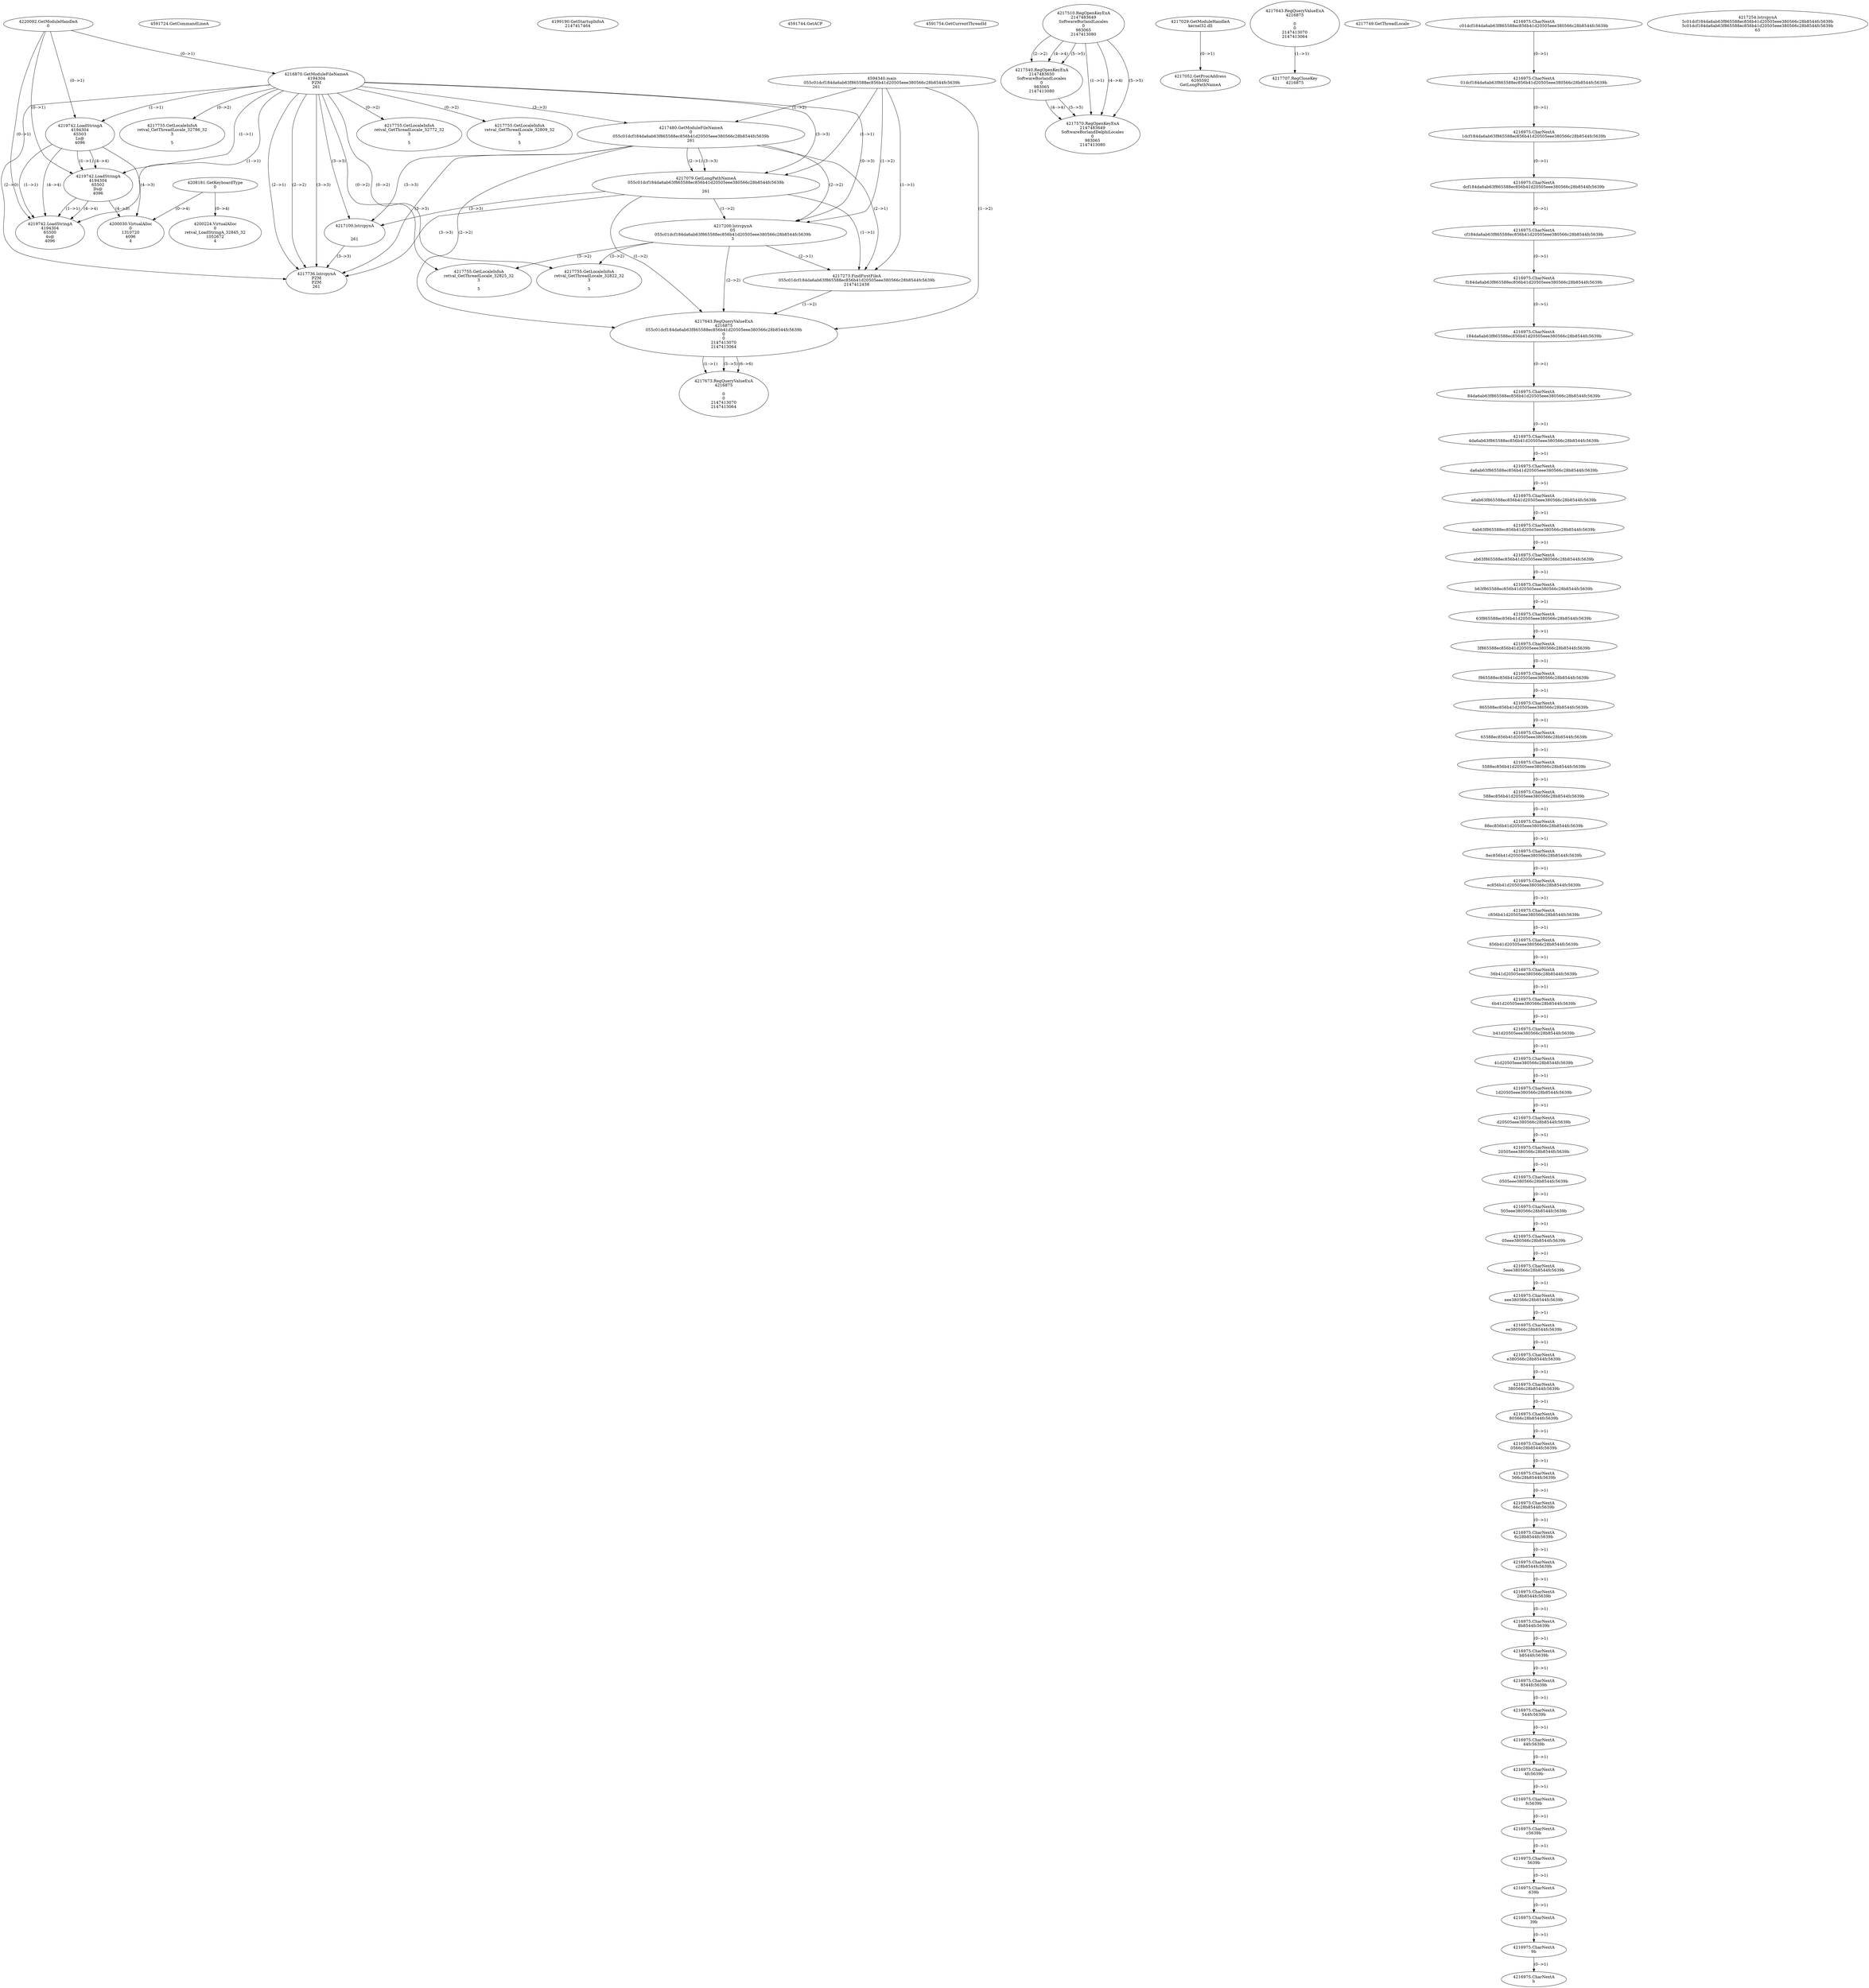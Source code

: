 // Global SCDG with merge call
digraph {
	0 [label="4594340.main
055c01dcf184da6ab63f865588ec856b41d20505eee380566c28b8544fc5639b"]
	1 [label="4220092.GetModuleHandleA
0"]
	2 [label="4208181.GetKeyboardType
0"]
	3 [label="4591724.GetCommandLineA
"]
	4 [label="4199190.GetStartupInfoA
2147417464"]
	5 [label="4591744.GetACP
"]
	6 [label="4591754.GetCurrentThreadId
"]
	7 [label="4216870.GetModuleFileNameA
4194304
PZM
261"]
	1 -> 7 [label="(0-->1)"]
	8 [label="4217480.GetModuleFileNameA
0
055c01dcf184da6ab63f865588ec856b41d20505eee380566c28b8544fc5639b
261"]
	0 -> 8 [label="(1-->2)"]
	7 -> 8 [label="(3-->3)"]
	9 [label="4217510.RegOpenKeyExA
2147483649
Software\Borland\Locales
0
983065
2147413080"]
	10 [label="4217540.RegOpenKeyExA
2147483650
Software\Borland\Locales
0
983065
2147413080"]
	9 -> 10 [label="(2-->2)"]
	9 -> 10 [label="(4-->4)"]
	9 -> 10 [label="(5-->5)"]
	11 [label="4217570.RegOpenKeyExA
2147483649
Software\Borland\Delphi\Locales
0
983065
2147413080"]
	9 -> 11 [label="(1-->1)"]
	9 -> 11 [label="(4-->4)"]
	10 -> 11 [label="(4-->4)"]
	9 -> 11 [label="(5-->5)"]
	10 -> 11 [label="(5-->5)"]
	12 [label="4217029.GetModuleHandleA
kernel32.dll"]
	13 [label="4217052.GetProcAddress
6295592
GetLongPathNameA"]
	12 -> 13 [label="(0-->1)"]
	14 [label="4217079.GetLongPathNameA
055c01dcf184da6ab63f865588ec856b41d20505eee380566c28b8544fc5639b

261"]
	0 -> 14 [label="(1-->1)"]
	8 -> 14 [label="(2-->1)"]
	7 -> 14 [label="(3-->3)"]
	8 -> 14 [label="(3-->3)"]
	15 [label="4217100.lstrcpynA


261"]
	7 -> 15 [label="(3-->3)"]
	8 -> 15 [label="(3-->3)"]
	14 -> 15 [label="(3-->3)"]
	16 [label="4217643.RegQueryValueExA
4216875

0
0
2147413070
2147413064"]
	17 [label="4217707.RegCloseKey
4216875"]
	16 -> 17 [label="(1-->1)"]
	18 [label="4217736.lstrcpynA
PZM
PZM
261"]
	7 -> 18 [label="(2-->1)"]
	7 -> 18 [label="(2-->2)"]
	7 -> 18 [label="(3-->3)"]
	8 -> 18 [label="(3-->3)"]
	14 -> 18 [label="(3-->3)"]
	15 -> 18 [label="(3-->3)"]
	7 -> 18 [label="(2-->0)"]
	19 [label="4217749.GetThreadLocale
"]
	20 [label="4217755.GetLocaleInfoA
retval_GetThreadLocale_32786_32
3

5"]
	7 -> 20 [label="(0-->2)"]
	21 [label="4219742.LoadStringA
4194304
65503
Ls@
4096"]
	1 -> 21 [label="(0-->1)"]
	7 -> 21 [label="(1-->1)"]
	22 [label="4217200.lstrcpynA
05
055c01dcf184da6ab63f865588ec856b41d20505eee380566c28b8544fc5639b
3"]
	0 -> 22 [label="(1-->2)"]
	8 -> 22 [label="(2-->2)"]
	14 -> 22 [label="(1-->2)"]
	7 -> 22 [label="(0-->3)"]
	23 [label="4216975.CharNextA
c01dcf184da6ab63f865588ec856b41d20505eee380566c28b8544fc5639b"]
	24 [label="4216975.CharNextA
01dcf184da6ab63f865588ec856b41d20505eee380566c28b8544fc5639b"]
	23 -> 24 [label="(0-->1)"]
	25 [label="4216975.CharNextA
1dcf184da6ab63f865588ec856b41d20505eee380566c28b8544fc5639b"]
	24 -> 25 [label="(0-->1)"]
	26 [label="4216975.CharNextA
dcf184da6ab63f865588ec856b41d20505eee380566c28b8544fc5639b"]
	25 -> 26 [label="(0-->1)"]
	27 [label="4216975.CharNextA
cf184da6ab63f865588ec856b41d20505eee380566c28b8544fc5639b"]
	26 -> 27 [label="(0-->1)"]
	28 [label="4216975.CharNextA
f184da6ab63f865588ec856b41d20505eee380566c28b8544fc5639b"]
	27 -> 28 [label="(0-->1)"]
	29 [label="4216975.CharNextA
184da6ab63f865588ec856b41d20505eee380566c28b8544fc5639b"]
	28 -> 29 [label="(0-->1)"]
	30 [label="4216975.CharNextA
84da6ab63f865588ec856b41d20505eee380566c28b8544fc5639b"]
	29 -> 30 [label="(0-->1)"]
	31 [label="4216975.CharNextA
4da6ab63f865588ec856b41d20505eee380566c28b8544fc5639b"]
	30 -> 31 [label="(0-->1)"]
	32 [label="4216975.CharNextA
da6ab63f865588ec856b41d20505eee380566c28b8544fc5639b"]
	31 -> 32 [label="(0-->1)"]
	33 [label="4216975.CharNextA
a6ab63f865588ec856b41d20505eee380566c28b8544fc5639b"]
	32 -> 33 [label="(0-->1)"]
	34 [label="4216975.CharNextA
6ab63f865588ec856b41d20505eee380566c28b8544fc5639b"]
	33 -> 34 [label="(0-->1)"]
	35 [label="4216975.CharNextA
ab63f865588ec856b41d20505eee380566c28b8544fc5639b"]
	34 -> 35 [label="(0-->1)"]
	36 [label="4216975.CharNextA
b63f865588ec856b41d20505eee380566c28b8544fc5639b"]
	35 -> 36 [label="(0-->1)"]
	37 [label="4216975.CharNextA
63f865588ec856b41d20505eee380566c28b8544fc5639b"]
	36 -> 37 [label="(0-->1)"]
	38 [label="4216975.CharNextA
3f865588ec856b41d20505eee380566c28b8544fc5639b"]
	37 -> 38 [label="(0-->1)"]
	39 [label="4216975.CharNextA
f865588ec856b41d20505eee380566c28b8544fc5639b"]
	38 -> 39 [label="(0-->1)"]
	40 [label="4216975.CharNextA
865588ec856b41d20505eee380566c28b8544fc5639b"]
	39 -> 40 [label="(0-->1)"]
	41 [label="4216975.CharNextA
65588ec856b41d20505eee380566c28b8544fc5639b"]
	40 -> 41 [label="(0-->1)"]
	42 [label="4216975.CharNextA
5588ec856b41d20505eee380566c28b8544fc5639b"]
	41 -> 42 [label="(0-->1)"]
	43 [label="4216975.CharNextA
588ec856b41d20505eee380566c28b8544fc5639b"]
	42 -> 43 [label="(0-->1)"]
	44 [label="4216975.CharNextA
88ec856b41d20505eee380566c28b8544fc5639b"]
	43 -> 44 [label="(0-->1)"]
	45 [label="4216975.CharNextA
8ec856b41d20505eee380566c28b8544fc5639b"]
	44 -> 45 [label="(0-->1)"]
	46 [label="4216975.CharNextA
ec856b41d20505eee380566c28b8544fc5639b"]
	45 -> 46 [label="(0-->1)"]
	47 [label="4216975.CharNextA
c856b41d20505eee380566c28b8544fc5639b"]
	46 -> 47 [label="(0-->1)"]
	48 [label="4216975.CharNextA
856b41d20505eee380566c28b8544fc5639b"]
	47 -> 48 [label="(0-->1)"]
	49 [label="4216975.CharNextA
56b41d20505eee380566c28b8544fc5639b"]
	48 -> 49 [label="(0-->1)"]
	50 [label="4216975.CharNextA
6b41d20505eee380566c28b8544fc5639b"]
	49 -> 50 [label="(0-->1)"]
	51 [label="4216975.CharNextA
b41d20505eee380566c28b8544fc5639b"]
	50 -> 51 [label="(0-->1)"]
	52 [label="4216975.CharNextA
41d20505eee380566c28b8544fc5639b"]
	51 -> 52 [label="(0-->1)"]
	53 [label="4216975.CharNextA
1d20505eee380566c28b8544fc5639b"]
	52 -> 53 [label="(0-->1)"]
	54 [label="4216975.CharNextA
d20505eee380566c28b8544fc5639b"]
	53 -> 54 [label="(0-->1)"]
	55 [label="4216975.CharNextA
20505eee380566c28b8544fc5639b"]
	54 -> 55 [label="(0-->1)"]
	56 [label="4216975.CharNextA
0505eee380566c28b8544fc5639b"]
	55 -> 56 [label="(0-->1)"]
	57 [label="4216975.CharNextA
505eee380566c28b8544fc5639b"]
	56 -> 57 [label="(0-->1)"]
	58 [label="4216975.CharNextA
05eee380566c28b8544fc5639b"]
	57 -> 58 [label="(0-->1)"]
	59 [label="4216975.CharNextA
5eee380566c28b8544fc5639b"]
	58 -> 59 [label="(0-->1)"]
	60 [label="4216975.CharNextA
eee380566c28b8544fc5639b"]
	59 -> 60 [label="(0-->1)"]
	61 [label="4216975.CharNextA
ee380566c28b8544fc5639b"]
	60 -> 61 [label="(0-->1)"]
	62 [label="4216975.CharNextA
e380566c28b8544fc5639b"]
	61 -> 62 [label="(0-->1)"]
	63 [label="4216975.CharNextA
380566c28b8544fc5639b"]
	62 -> 63 [label="(0-->1)"]
	64 [label="4216975.CharNextA
80566c28b8544fc5639b"]
	63 -> 64 [label="(0-->1)"]
	65 [label="4216975.CharNextA
0566c28b8544fc5639b"]
	64 -> 65 [label="(0-->1)"]
	66 [label="4216975.CharNextA
566c28b8544fc5639b"]
	65 -> 66 [label="(0-->1)"]
	67 [label="4216975.CharNextA
66c28b8544fc5639b"]
	66 -> 67 [label="(0-->1)"]
	68 [label="4216975.CharNextA
6c28b8544fc5639b"]
	67 -> 68 [label="(0-->1)"]
	69 [label="4216975.CharNextA
c28b8544fc5639b"]
	68 -> 69 [label="(0-->1)"]
	70 [label="4216975.CharNextA
28b8544fc5639b"]
	69 -> 70 [label="(0-->1)"]
	71 [label="4216975.CharNextA
8b8544fc5639b"]
	70 -> 71 [label="(0-->1)"]
	72 [label="4216975.CharNextA
b8544fc5639b"]
	71 -> 72 [label="(0-->1)"]
	73 [label="4216975.CharNextA
8544fc5639b"]
	72 -> 73 [label="(0-->1)"]
	74 [label="4216975.CharNextA
544fc5639b"]
	73 -> 74 [label="(0-->1)"]
	75 [label="4216975.CharNextA
44fc5639b"]
	74 -> 75 [label="(0-->1)"]
	76 [label="4216975.CharNextA
4fc5639b"]
	75 -> 76 [label="(0-->1)"]
	77 [label="4216975.CharNextA
fc5639b"]
	76 -> 77 [label="(0-->1)"]
	78 [label="4216975.CharNextA
c5639b"]
	77 -> 78 [label="(0-->1)"]
	79 [label="4216975.CharNextA
5639b"]
	78 -> 79 [label="(0-->1)"]
	80 [label="4216975.CharNextA
639b"]
	79 -> 80 [label="(0-->1)"]
	81 [label="4216975.CharNextA
39b"]
	80 -> 81 [label="(0-->1)"]
	82 [label="4216975.CharNextA
9b"]
	81 -> 82 [label="(0-->1)"]
	83 [label="4216975.CharNextA
b"]
	82 -> 83 [label="(0-->1)"]
	84 [label="4217254.lstrcpynA
5c01dcf184da6ab63f865588ec856b41d20505eee380566c28b8544fc5639b
5c01dcf184da6ab63f865588ec856b41d20505eee380566c28b8544fc5639b
63"]
	85 [label="4217273.FindFirstFileA
055c01dcf184da6ab63f865588ec856b41d20505eee380566c28b8544fc5639b
2147412438"]
	0 -> 85 [label="(1-->1)"]
	8 -> 85 [label="(2-->1)"]
	14 -> 85 [label="(1-->1)"]
	22 -> 85 [label="(2-->1)"]
	86 [label="4217643.RegQueryValueExA
4216875
055c01dcf184da6ab63f865588ec856b41d20505eee380566c28b8544fc5639b
0
0
2147413070
2147413064"]
	0 -> 86 [label="(1-->2)"]
	8 -> 86 [label="(2-->2)"]
	14 -> 86 [label="(1-->2)"]
	22 -> 86 [label="(2-->2)"]
	85 -> 86 [label="(1-->2)"]
	87 [label="4217673.RegQueryValueExA
4216875

0
0
2147413070
2147413064"]
	86 -> 87 [label="(1-->1)"]
	86 -> 87 [label="(5-->5)"]
	86 -> 87 [label="(6-->6)"]
	88 [label="4217755.GetLocaleInfoA
retval_GetThreadLocale_32822_32
3

5"]
	7 -> 88 [label="(0-->2)"]
	22 -> 88 [label="(3-->2)"]
	89 [label="4219742.LoadStringA
4194304
65502
Ds@
4096"]
	1 -> 89 [label="(0-->1)"]
	7 -> 89 [label="(1-->1)"]
	21 -> 89 [label="(1-->1)"]
	21 -> 89 [label="(4-->4)"]
	90 [label="4200030.VirtualAlloc
0
1310720
4096
4"]
	21 -> 90 [label="(4-->3)"]
	89 -> 90 [label="(4-->3)"]
	2 -> 90 [label="(0-->4)"]
	91 [label="4217755.GetLocaleInfoA
retval_GetThreadLocale_32825_32
3

5"]
	7 -> 91 [label="(0-->2)"]
	22 -> 91 [label="(3-->2)"]
	92 [label="4200224.VirtualAlloc
0
retval_LoadStringA_32845_32
1052672
4"]
	2 -> 92 [label="(0-->4)"]
	93 [label="4217755.GetLocaleInfoA
retval_GetThreadLocale_32772_32
3

5"]
	7 -> 93 [label="(0-->2)"]
	94 [label="4219742.LoadStringA
4194304
65500
4s@
4096"]
	1 -> 94 [label="(0-->1)"]
	7 -> 94 [label="(1-->1)"]
	21 -> 94 [label="(1-->1)"]
	89 -> 94 [label="(1-->1)"]
	21 -> 94 [label="(4-->4)"]
	89 -> 94 [label="(4-->4)"]
	95 [label="4217755.GetLocaleInfoA
retval_GetThreadLocale_32809_32
3

5"]
	7 -> 95 [label="(0-->2)"]
}
